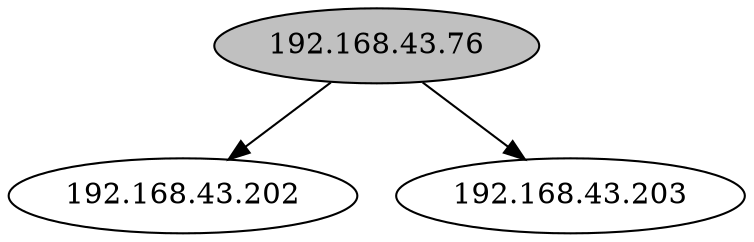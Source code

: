 digraph DAG {
S0[label="192.168.43.76",fillcolor=grey,style=filled];
S1[label="192.168.43.202"];
S0[label="192.168.43.76",fillcolor=grey,style=filled];
S3[label="192.168.43.203"];
S0 -> S1
S0 -> S3
}